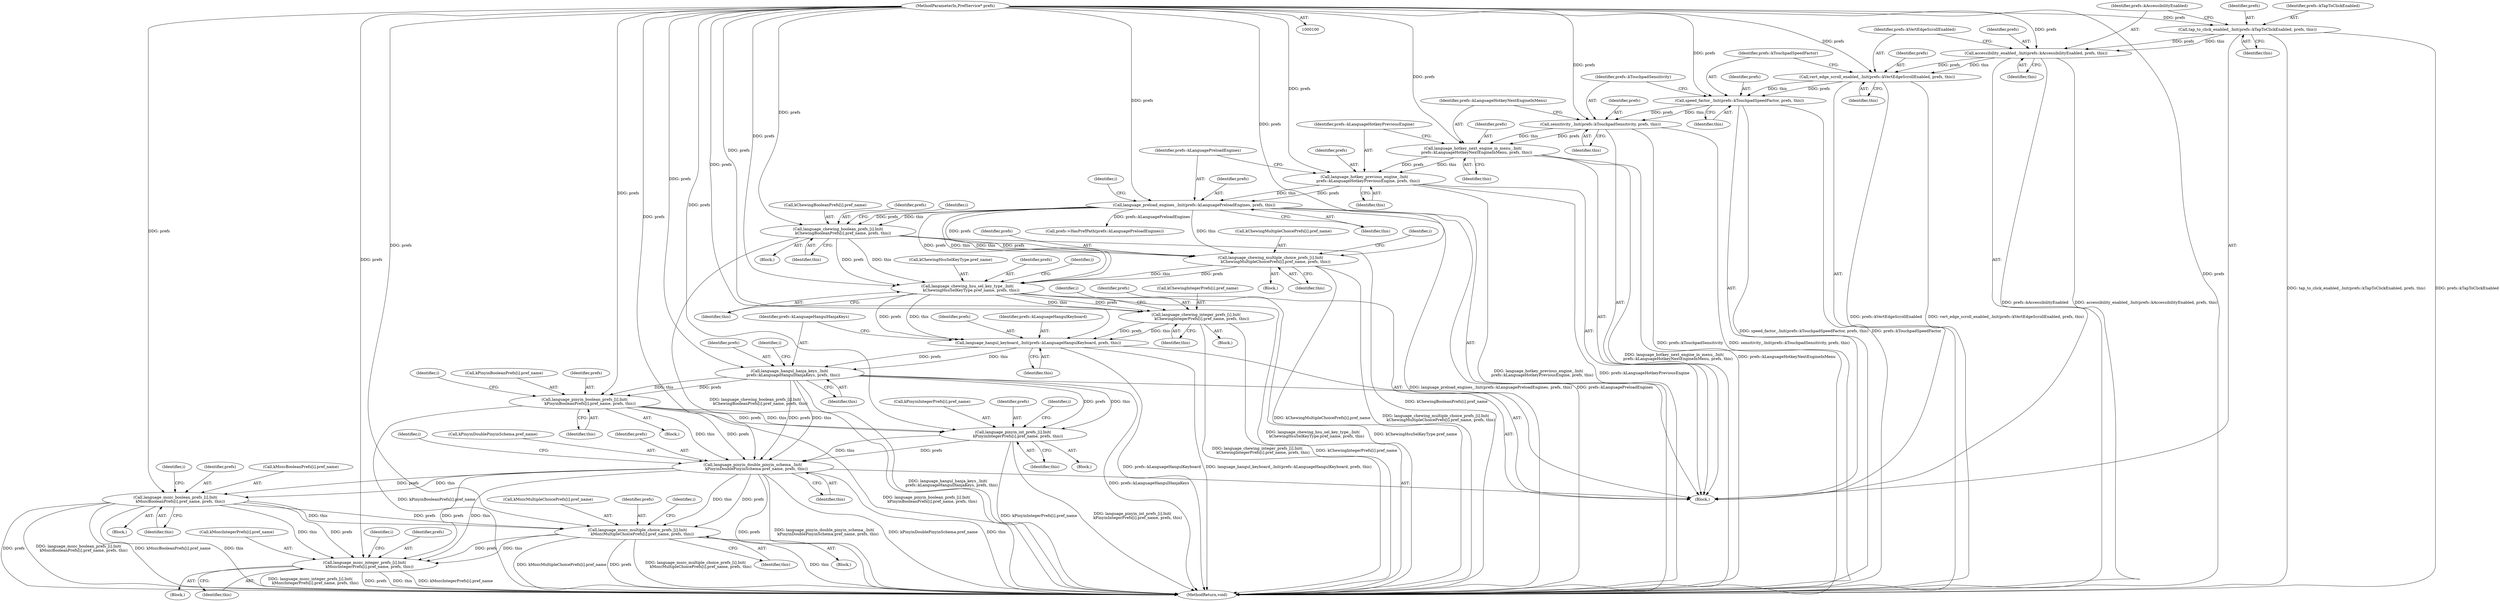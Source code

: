 digraph "0_Chrome_6e094094ed8b96e68b30e8628e8a169719edda27@array" {
"1000280" [label="(Call,language_mozc_multiple_choice_prefs_[i].Init(\n        kMozcMultipleChoicePrefs[i].pref_name, prefs, this))"];
"1000244" [label="(Call,language_pinyin_double_pinyin_schema_.Init(\n      kPinyinDoublePinyinSchema.pref_name, prefs, this))"];
"1000217" [label="(Call,language_pinyin_boolean_prefs_[i].Init(\n         kPinyinBooleanPrefs[i].pref_name, prefs, this))"];
"1000202" [label="(Call,language_hangul_hanja_keys_.Init(\n      prefs::kLanguageHangulHanjaKeys, prefs, this))"];
"1000198" [label="(Call,language_hangul_keyboard_.Init(prefs::kLanguageHangulKeyboard, prefs, this))"];
"1000173" [label="(Call,language_chewing_hsu_sel_key_type_.Init(\n      kChewingHsuSelKeyType.pref_name, prefs, this))"];
"1000146" [label="(Call,language_chewing_boolean_prefs_[i].Init(\n        kChewingBooleanPrefs[i].pref_name, prefs, this))"];
"1000131" [label="(Call,language_preload_engines_.Init(prefs::kLanguagePreloadEngines, prefs, this))"];
"1000127" [label="(Call,language_hotkey_previous_engine_.Init(\n      prefs::kLanguageHotkeyPreviousEngine, prefs, this))"];
"1000123" [label="(Call,language_hotkey_next_engine_in_menu_.Init(\n      prefs::kLanguageHotkeyNextEngineInMenu, prefs, this))"];
"1000119" [label="(Call,sensitivity_.Init(prefs::kTouchpadSensitivity, prefs, this))"];
"1000115" [label="(Call,speed_factor_.Init(prefs::kTouchpadSpeedFactor, prefs, this))"];
"1000111" [label="(Call,vert_edge_scroll_enabled_.Init(prefs::kVertEdgeScrollEnabled, prefs, this))"];
"1000107" [label="(Call,accessibility_enabled_.Init(prefs::kAccessibilityEnabled, prefs, this))"];
"1000103" [label="(Call,tap_to_click_enabled_.Init(prefs::kTapToClickEnabled, prefs, this))"];
"1000101" [label="(MethodParameterIn,PrefService* prefs)"];
"1000165" [label="(Call,language_chewing_multiple_choice_prefs_[i].Init(\n        kChewingMultipleChoicePrefs[i].pref_name, prefs, this))"];
"1000190" [label="(Call,language_chewing_integer_prefs_[i].Init(\n         kChewingIntegerPrefs[i].pref_name, prefs, this))"];
"1000236" [label="(Call,language_pinyin_int_prefs_[i].Init(\n        kPinyinIntegerPrefs[i].pref_name, prefs, this))"];
"1000261" [label="(Call,language_mozc_boolean_prefs_[i].Init(\n        kMozcBooleanPrefs[i].pref_name, prefs, this))"];
"1000299" [label="(Call,language_mozc_integer_prefs_[i].Init(\n        kMozcIntegerPrefs[i].pref_name, prefs, this))"];
"1000204" [label="(Identifier,prefs)"];
"1000191" [label="(Call,kChewingIntegerPrefs[i].pref_name)"];
"1000217" [label="(Call,language_pinyin_boolean_prefs_[i].Init(\n         kPinyinBooleanPrefs[i].pref_name, prefs, this))"];
"1000153" [label="(Identifier,this)"];
"1000297" [label="(Identifier,i)"];
"1000198" [label="(Call,language_hangul_keyboard_.Init(prefs::kLanguageHangulKeyboard, prefs, this))"];
"1000146" [label="(Call,language_chewing_boolean_prefs_[i].Init(\n        kChewingBooleanPrefs[i].pref_name, prefs, this))"];
"1000144" [label="(Identifier,i)"];
"1000145" [label="(Block,)"];
"1000347" [label="(MethodReturn,void)"];
"1000261" [label="(Call,language_mozc_boolean_prefs_[i].Init(\n        kMozcBooleanPrefs[i].pref_name, prefs, this))"];
"1000248" [label="(Identifier,prefs)"];
"1000190" [label="(Call,language_chewing_integer_prefs_[i].Init(\n         kChewingIntegerPrefs[i].pref_name, prefs, this))"];
"1000126" [label="(Identifier,this)"];
"1000119" [label="(Call,sensitivity_.Init(prefs::kTouchpadSensitivity, prefs, this))"];
"1000299" [label="(Call,language_mozc_integer_prefs_[i].Init(\n        kMozcIntegerPrefs[i].pref_name, prefs, this))"];
"1000147" [label="(Call,kChewingBooleanPrefs[i].pref_name)"];
"1000237" [label="(Call,kPinyinIntegerPrefs[i].pref_name)"];
"1000278" [label="(Identifier,i)"];
"1000121" [label="(Identifier,prefs)"];
"1000132" [label="(Identifier,prefs::kLanguagePreloadEngines)"];
"1000133" [label="(Identifier,prefs)"];
"1000102" [label="(Block,)"];
"1000165" [label="(Call,language_chewing_multiple_choice_prefs_[i].Init(\n        kChewingMultipleChoicePrefs[i].pref_name, prefs, this))"];
"1000244" [label="(Call,language_pinyin_double_pinyin_schema_.Init(\n      kPinyinDoublePinyinSchema.pref_name, prefs, this))"];
"1000202" [label="(Call,language_hangul_hanja_keys_.Init(\n      prefs::kLanguageHangulHanjaKeys, prefs, this))"];
"1000216" [label="(Block,)"];
"1000314" [label="(Call,prefs->HasPrefPath(prefs::kLanguagePreloadEngines))"];
"1000177" [label="(Identifier,prefs)"];
"1000306" [label="(Identifier,this)"];
"1000127" [label="(Call,language_hotkey_previous_engine_.Init(\n      prefs::kLanguageHotkeyPreviousEngine, prefs, this))"];
"1000224" [label="(Identifier,this)"];
"1000267" [label="(Identifier,prefs)"];
"1000188" [label="(Identifier,i)"];
"1000124" [label="(Identifier,prefs::kLanguageHotkeyNextEngineInMenu)"];
"1000199" [label="(Identifier,prefs::kLanguageHangulKeyboard)"];
"1000120" [label="(Identifier,prefs::kTouchpadSensitivity)"];
"1000242" [label="(Identifier,prefs)"];
"1000171" [label="(Identifier,prefs)"];
"1000215" [label="(Identifier,i)"];
"1000243" [label="(Identifier,this)"];
"1000101" [label="(MethodParameterIn,PrefService* prefs)"];
"1000305" [label="(Identifier,prefs)"];
"1000166" [label="(Call,kChewingMultipleChoicePrefs[i].pref_name)"];
"1000249" [label="(Identifier,this)"];
"1000174" [label="(Call,kChewingHsuSelKeyType.pref_name)"];
"1000196" [label="(Identifier,prefs)"];
"1000125" [label="(Identifier,prefs)"];
"1000253" [label="(Identifier,i)"];
"1000234" [label="(Identifier,i)"];
"1000182" [label="(Identifier,i)"];
"1000223" [label="(Identifier,prefs)"];
"1000218" [label="(Call,kPinyinBooleanPrefs[i].pref_name)"];
"1000122" [label="(Identifier,this)"];
"1000279" [label="(Block,)"];
"1000189" [label="(Block,)"];
"1000280" [label="(Call,language_mozc_multiple_choice_prefs_[i].Init(\n        kMozcMultipleChoicePrefs[i].pref_name, prefs, this))"];
"1000205" [label="(Identifier,this)"];
"1000129" [label="(Identifier,prefs)"];
"1000281" [label="(Call,kMozcMultipleChoicePrefs[i].pref_name)"];
"1000110" [label="(Identifier,this)"];
"1000109" [label="(Identifier,prefs)"];
"1000260" [label="(Block,)"];
"1000113" [label="(Identifier,prefs)"];
"1000117" [label="(Identifier,prefs)"];
"1000115" [label="(Call,speed_factor_.Init(prefs::kTouchpadSpeedFactor, prefs, this))"];
"1000128" [label="(Identifier,prefs::kLanguageHotkeyPreviousEngine)"];
"1000268" [label="(Identifier,this)"];
"1000235" [label="(Block,)"];
"1000105" [label="(Identifier,prefs)"];
"1000107" [label="(Call,accessibility_enabled_.Init(prefs::kAccessibilityEnabled, prefs, this))"];
"1000197" [label="(Identifier,this)"];
"1000164" [label="(Block,)"];
"1000138" [label="(Identifier,i)"];
"1000104" [label="(Identifier,prefs::kTapToClickEnabled)"];
"1000203" [label="(Identifier,prefs::kLanguageHangulHanjaKeys)"];
"1000286" [label="(Identifier,prefs)"];
"1000262" [label="(Call,kMozcBooleanPrefs[i].pref_name)"];
"1000201" [label="(Identifier,this)"];
"1000163" [label="(Identifier,i)"];
"1000173" [label="(Call,language_chewing_hsu_sel_key_type_.Init(\n      kChewingHsuSelKeyType.pref_name, prefs, this))"];
"1000245" [label="(Call,kPinyinDoublePinyinSchema.pref_name)"];
"1000236" [label="(Call,language_pinyin_int_prefs_[i].Init(\n        kPinyinIntegerPrefs[i].pref_name, prefs, this))"];
"1000123" [label="(Call,language_hotkey_next_engine_in_menu_.Init(\n      prefs::kLanguageHotkeyNextEngineInMenu, prefs, this))"];
"1000300" [label="(Call,kMozcIntegerPrefs[i].pref_name)"];
"1000114" [label="(Identifier,this)"];
"1000112" [label="(Identifier,prefs::kVertEdgeScrollEnabled)"];
"1000287" [label="(Identifier,this)"];
"1000298" [label="(Block,)"];
"1000200" [label="(Identifier,prefs)"];
"1000152" [label="(Identifier,prefs)"];
"1000209" [label="(Identifier,i)"];
"1000106" [label="(Identifier,this)"];
"1000103" [label="(Call,tap_to_click_enabled_.Init(prefs::kTapToClickEnabled, prefs, this))"];
"1000259" [label="(Identifier,i)"];
"1000178" [label="(Identifier,this)"];
"1000130" [label="(Identifier,this)"];
"1000108" [label="(Identifier,prefs::kAccessibilityEnabled)"];
"1000134" [label="(Identifier,this)"];
"1000116" [label="(Identifier,prefs::kTouchpadSpeedFactor)"];
"1000111" [label="(Call,vert_edge_scroll_enabled_.Init(prefs::kVertEdgeScrollEnabled, prefs, this))"];
"1000172" [label="(Identifier,this)"];
"1000118" [label="(Identifier,this)"];
"1000131" [label="(Call,language_preload_engines_.Init(prefs::kLanguagePreloadEngines, prefs, this))"];
"1000280" -> "1000279"  [label="AST: "];
"1000280" -> "1000287"  [label="CFG: "];
"1000281" -> "1000280"  [label="AST: "];
"1000286" -> "1000280"  [label="AST: "];
"1000287" -> "1000280"  [label="AST: "];
"1000278" -> "1000280"  [label="CFG: "];
"1000280" -> "1000347"  [label="DDG: prefs"];
"1000280" -> "1000347"  [label="DDG: language_mozc_multiple_choice_prefs_[i].Init(\n        kMozcMultipleChoicePrefs[i].pref_name, prefs, this)"];
"1000280" -> "1000347"  [label="DDG: this"];
"1000280" -> "1000347"  [label="DDG: kMozcMultipleChoicePrefs[i].pref_name"];
"1000244" -> "1000280"  [label="DDG: prefs"];
"1000244" -> "1000280"  [label="DDG: this"];
"1000261" -> "1000280"  [label="DDG: prefs"];
"1000261" -> "1000280"  [label="DDG: this"];
"1000101" -> "1000280"  [label="DDG: prefs"];
"1000280" -> "1000299"  [label="DDG: prefs"];
"1000280" -> "1000299"  [label="DDG: this"];
"1000244" -> "1000102"  [label="AST: "];
"1000244" -> "1000249"  [label="CFG: "];
"1000245" -> "1000244"  [label="AST: "];
"1000248" -> "1000244"  [label="AST: "];
"1000249" -> "1000244"  [label="AST: "];
"1000253" -> "1000244"  [label="CFG: "];
"1000244" -> "1000347"  [label="DDG: prefs"];
"1000244" -> "1000347"  [label="DDG: language_pinyin_double_pinyin_schema_.Init(\n      kPinyinDoublePinyinSchema.pref_name, prefs, this)"];
"1000244" -> "1000347"  [label="DDG: kPinyinDoublePinyinSchema.pref_name"];
"1000244" -> "1000347"  [label="DDG: this"];
"1000217" -> "1000244"  [label="DDG: prefs"];
"1000217" -> "1000244"  [label="DDG: this"];
"1000236" -> "1000244"  [label="DDG: prefs"];
"1000236" -> "1000244"  [label="DDG: this"];
"1000202" -> "1000244"  [label="DDG: prefs"];
"1000202" -> "1000244"  [label="DDG: this"];
"1000101" -> "1000244"  [label="DDG: prefs"];
"1000244" -> "1000261"  [label="DDG: prefs"];
"1000244" -> "1000261"  [label="DDG: this"];
"1000244" -> "1000299"  [label="DDG: prefs"];
"1000244" -> "1000299"  [label="DDG: this"];
"1000217" -> "1000216"  [label="AST: "];
"1000217" -> "1000224"  [label="CFG: "];
"1000218" -> "1000217"  [label="AST: "];
"1000223" -> "1000217"  [label="AST: "];
"1000224" -> "1000217"  [label="AST: "];
"1000215" -> "1000217"  [label="CFG: "];
"1000217" -> "1000347"  [label="DDG: language_pinyin_boolean_prefs_[i].Init(\n         kPinyinBooleanPrefs[i].pref_name, prefs, this)"];
"1000217" -> "1000347"  [label="DDG: kPinyinBooleanPrefs[i].pref_name"];
"1000202" -> "1000217"  [label="DDG: prefs"];
"1000202" -> "1000217"  [label="DDG: this"];
"1000101" -> "1000217"  [label="DDG: prefs"];
"1000217" -> "1000236"  [label="DDG: prefs"];
"1000217" -> "1000236"  [label="DDG: this"];
"1000202" -> "1000102"  [label="AST: "];
"1000202" -> "1000205"  [label="CFG: "];
"1000203" -> "1000202"  [label="AST: "];
"1000204" -> "1000202"  [label="AST: "];
"1000205" -> "1000202"  [label="AST: "];
"1000209" -> "1000202"  [label="CFG: "];
"1000202" -> "1000347"  [label="DDG: prefs::kLanguageHangulHanjaKeys"];
"1000202" -> "1000347"  [label="DDG: language_hangul_hanja_keys_.Init(\n      prefs::kLanguageHangulHanjaKeys, prefs, this)"];
"1000198" -> "1000202"  [label="DDG: prefs"];
"1000198" -> "1000202"  [label="DDG: this"];
"1000101" -> "1000202"  [label="DDG: prefs"];
"1000202" -> "1000236"  [label="DDG: prefs"];
"1000202" -> "1000236"  [label="DDG: this"];
"1000198" -> "1000102"  [label="AST: "];
"1000198" -> "1000201"  [label="CFG: "];
"1000199" -> "1000198"  [label="AST: "];
"1000200" -> "1000198"  [label="AST: "];
"1000201" -> "1000198"  [label="AST: "];
"1000203" -> "1000198"  [label="CFG: "];
"1000198" -> "1000347"  [label="DDG: prefs::kLanguageHangulKeyboard"];
"1000198" -> "1000347"  [label="DDG: language_hangul_keyboard_.Init(prefs::kLanguageHangulKeyboard, prefs, this)"];
"1000173" -> "1000198"  [label="DDG: prefs"];
"1000173" -> "1000198"  [label="DDG: this"];
"1000190" -> "1000198"  [label="DDG: prefs"];
"1000190" -> "1000198"  [label="DDG: this"];
"1000101" -> "1000198"  [label="DDG: prefs"];
"1000173" -> "1000102"  [label="AST: "];
"1000173" -> "1000178"  [label="CFG: "];
"1000174" -> "1000173"  [label="AST: "];
"1000177" -> "1000173"  [label="AST: "];
"1000178" -> "1000173"  [label="AST: "];
"1000182" -> "1000173"  [label="CFG: "];
"1000173" -> "1000347"  [label="DDG: language_chewing_hsu_sel_key_type_.Init(\n      kChewingHsuSelKeyType.pref_name, prefs, this)"];
"1000173" -> "1000347"  [label="DDG: kChewingHsuSelKeyType.pref_name"];
"1000146" -> "1000173"  [label="DDG: prefs"];
"1000146" -> "1000173"  [label="DDG: this"];
"1000131" -> "1000173"  [label="DDG: prefs"];
"1000131" -> "1000173"  [label="DDG: this"];
"1000165" -> "1000173"  [label="DDG: prefs"];
"1000165" -> "1000173"  [label="DDG: this"];
"1000101" -> "1000173"  [label="DDG: prefs"];
"1000173" -> "1000190"  [label="DDG: prefs"];
"1000173" -> "1000190"  [label="DDG: this"];
"1000146" -> "1000145"  [label="AST: "];
"1000146" -> "1000153"  [label="CFG: "];
"1000147" -> "1000146"  [label="AST: "];
"1000152" -> "1000146"  [label="AST: "];
"1000153" -> "1000146"  [label="AST: "];
"1000144" -> "1000146"  [label="CFG: "];
"1000146" -> "1000347"  [label="DDG: language_chewing_boolean_prefs_[i].Init(\n        kChewingBooleanPrefs[i].pref_name, prefs, this)"];
"1000146" -> "1000347"  [label="DDG: kChewingBooleanPrefs[i].pref_name"];
"1000131" -> "1000146"  [label="DDG: prefs"];
"1000131" -> "1000146"  [label="DDG: this"];
"1000101" -> "1000146"  [label="DDG: prefs"];
"1000146" -> "1000165"  [label="DDG: prefs"];
"1000146" -> "1000165"  [label="DDG: this"];
"1000131" -> "1000102"  [label="AST: "];
"1000131" -> "1000134"  [label="CFG: "];
"1000132" -> "1000131"  [label="AST: "];
"1000133" -> "1000131"  [label="AST: "];
"1000134" -> "1000131"  [label="AST: "];
"1000138" -> "1000131"  [label="CFG: "];
"1000131" -> "1000347"  [label="DDG: prefs::kLanguagePreloadEngines"];
"1000131" -> "1000347"  [label="DDG: language_preload_engines_.Init(prefs::kLanguagePreloadEngines, prefs, this)"];
"1000127" -> "1000131"  [label="DDG: prefs"];
"1000127" -> "1000131"  [label="DDG: this"];
"1000101" -> "1000131"  [label="DDG: prefs"];
"1000131" -> "1000165"  [label="DDG: prefs"];
"1000131" -> "1000165"  [label="DDG: this"];
"1000131" -> "1000314"  [label="DDG: prefs::kLanguagePreloadEngines"];
"1000127" -> "1000102"  [label="AST: "];
"1000127" -> "1000130"  [label="CFG: "];
"1000128" -> "1000127"  [label="AST: "];
"1000129" -> "1000127"  [label="AST: "];
"1000130" -> "1000127"  [label="AST: "];
"1000132" -> "1000127"  [label="CFG: "];
"1000127" -> "1000347"  [label="DDG: language_hotkey_previous_engine_.Init(\n      prefs::kLanguageHotkeyPreviousEngine, prefs, this)"];
"1000127" -> "1000347"  [label="DDG: prefs::kLanguageHotkeyPreviousEngine"];
"1000123" -> "1000127"  [label="DDG: prefs"];
"1000123" -> "1000127"  [label="DDG: this"];
"1000101" -> "1000127"  [label="DDG: prefs"];
"1000123" -> "1000102"  [label="AST: "];
"1000123" -> "1000126"  [label="CFG: "];
"1000124" -> "1000123"  [label="AST: "];
"1000125" -> "1000123"  [label="AST: "];
"1000126" -> "1000123"  [label="AST: "];
"1000128" -> "1000123"  [label="CFG: "];
"1000123" -> "1000347"  [label="DDG: language_hotkey_next_engine_in_menu_.Init(\n      prefs::kLanguageHotkeyNextEngineInMenu, prefs, this)"];
"1000123" -> "1000347"  [label="DDG: prefs::kLanguageHotkeyNextEngineInMenu"];
"1000119" -> "1000123"  [label="DDG: prefs"];
"1000119" -> "1000123"  [label="DDG: this"];
"1000101" -> "1000123"  [label="DDG: prefs"];
"1000119" -> "1000102"  [label="AST: "];
"1000119" -> "1000122"  [label="CFG: "];
"1000120" -> "1000119"  [label="AST: "];
"1000121" -> "1000119"  [label="AST: "];
"1000122" -> "1000119"  [label="AST: "];
"1000124" -> "1000119"  [label="CFG: "];
"1000119" -> "1000347"  [label="DDG: prefs::kTouchpadSensitivity"];
"1000119" -> "1000347"  [label="DDG: sensitivity_.Init(prefs::kTouchpadSensitivity, prefs, this)"];
"1000115" -> "1000119"  [label="DDG: prefs"];
"1000115" -> "1000119"  [label="DDG: this"];
"1000101" -> "1000119"  [label="DDG: prefs"];
"1000115" -> "1000102"  [label="AST: "];
"1000115" -> "1000118"  [label="CFG: "];
"1000116" -> "1000115"  [label="AST: "];
"1000117" -> "1000115"  [label="AST: "];
"1000118" -> "1000115"  [label="AST: "];
"1000120" -> "1000115"  [label="CFG: "];
"1000115" -> "1000347"  [label="DDG: speed_factor_.Init(prefs::kTouchpadSpeedFactor, prefs, this)"];
"1000115" -> "1000347"  [label="DDG: prefs::kTouchpadSpeedFactor"];
"1000111" -> "1000115"  [label="DDG: prefs"];
"1000111" -> "1000115"  [label="DDG: this"];
"1000101" -> "1000115"  [label="DDG: prefs"];
"1000111" -> "1000102"  [label="AST: "];
"1000111" -> "1000114"  [label="CFG: "];
"1000112" -> "1000111"  [label="AST: "];
"1000113" -> "1000111"  [label="AST: "];
"1000114" -> "1000111"  [label="AST: "];
"1000116" -> "1000111"  [label="CFG: "];
"1000111" -> "1000347"  [label="DDG: prefs::kVertEdgeScrollEnabled"];
"1000111" -> "1000347"  [label="DDG: vert_edge_scroll_enabled_.Init(prefs::kVertEdgeScrollEnabled, prefs, this)"];
"1000107" -> "1000111"  [label="DDG: prefs"];
"1000107" -> "1000111"  [label="DDG: this"];
"1000101" -> "1000111"  [label="DDG: prefs"];
"1000107" -> "1000102"  [label="AST: "];
"1000107" -> "1000110"  [label="CFG: "];
"1000108" -> "1000107"  [label="AST: "];
"1000109" -> "1000107"  [label="AST: "];
"1000110" -> "1000107"  [label="AST: "];
"1000112" -> "1000107"  [label="CFG: "];
"1000107" -> "1000347"  [label="DDG: prefs::kAccessibilityEnabled"];
"1000107" -> "1000347"  [label="DDG: accessibility_enabled_.Init(prefs::kAccessibilityEnabled, prefs, this)"];
"1000103" -> "1000107"  [label="DDG: prefs"];
"1000103" -> "1000107"  [label="DDG: this"];
"1000101" -> "1000107"  [label="DDG: prefs"];
"1000103" -> "1000102"  [label="AST: "];
"1000103" -> "1000106"  [label="CFG: "];
"1000104" -> "1000103"  [label="AST: "];
"1000105" -> "1000103"  [label="AST: "];
"1000106" -> "1000103"  [label="AST: "];
"1000108" -> "1000103"  [label="CFG: "];
"1000103" -> "1000347"  [label="DDG: prefs::kTapToClickEnabled"];
"1000103" -> "1000347"  [label="DDG: tap_to_click_enabled_.Init(prefs::kTapToClickEnabled, prefs, this)"];
"1000101" -> "1000103"  [label="DDG: prefs"];
"1000101" -> "1000100"  [label="AST: "];
"1000101" -> "1000347"  [label="DDG: prefs"];
"1000101" -> "1000165"  [label="DDG: prefs"];
"1000101" -> "1000190"  [label="DDG: prefs"];
"1000101" -> "1000236"  [label="DDG: prefs"];
"1000101" -> "1000261"  [label="DDG: prefs"];
"1000101" -> "1000299"  [label="DDG: prefs"];
"1000165" -> "1000164"  [label="AST: "];
"1000165" -> "1000172"  [label="CFG: "];
"1000166" -> "1000165"  [label="AST: "];
"1000171" -> "1000165"  [label="AST: "];
"1000172" -> "1000165"  [label="AST: "];
"1000163" -> "1000165"  [label="CFG: "];
"1000165" -> "1000347"  [label="DDG: kChewingMultipleChoicePrefs[i].pref_name"];
"1000165" -> "1000347"  [label="DDG: language_chewing_multiple_choice_prefs_[i].Init(\n        kChewingMultipleChoicePrefs[i].pref_name, prefs, this)"];
"1000190" -> "1000189"  [label="AST: "];
"1000190" -> "1000197"  [label="CFG: "];
"1000191" -> "1000190"  [label="AST: "];
"1000196" -> "1000190"  [label="AST: "];
"1000197" -> "1000190"  [label="AST: "];
"1000188" -> "1000190"  [label="CFG: "];
"1000190" -> "1000347"  [label="DDG: language_chewing_integer_prefs_[i].Init(\n         kChewingIntegerPrefs[i].pref_name, prefs, this)"];
"1000190" -> "1000347"  [label="DDG: kChewingIntegerPrefs[i].pref_name"];
"1000236" -> "1000235"  [label="AST: "];
"1000236" -> "1000243"  [label="CFG: "];
"1000237" -> "1000236"  [label="AST: "];
"1000242" -> "1000236"  [label="AST: "];
"1000243" -> "1000236"  [label="AST: "];
"1000234" -> "1000236"  [label="CFG: "];
"1000236" -> "1000347"  [label="DDG: kPinyinIntegerPrefs[i].pref_name"];
"1000236" -> "1000347"  [label="DDG: language_pinyin_int_prefs_[i].Init(\n        kPinyinIntegerPrefs[i].pref_name, prefs, this)"];
"1000261" -> "1000260"  [label="AST: "];
"1000261" -> "1000268"  [label="CFG: "];
"1000262" -> "1000261"  [label="AST: "];
"1000267" -> "1000261"  [label="AST: "];
"1000268" -> "1000261"  [label="AST: "];
"1000259" -> "1000261"  [label="CFG: "];
"1000261" -> "1000347"  [label="DDG: kMozcBooleanPrefs[i].pref_name"];
"1000261" -> "1000347"  [label="DDG: this"];
"1000261" -> "1000347"  [label="DDG: prefs"];
"1000261" -> "1000347"  [label="DDG: language_mozc_boolean_prefs_[i].Init(\n        kMozcBooleanPrefs[i].pref_name, prefs, this)"];
"1000261" -> "1000299"  [label="DDG: prefs"];
"1000261" -> "1000299"  [label="DDG: this"];
"1000299" -> "1000298"  [label="AST: "];
"1000299" -> "1000306"  [label="CFG: "];
"1000300" -> "1000299"  [label="AST: "];
"1000305" -> "1000299"  [label="AST: "];
"1000306" -> "1000299"  [label="AST: "];
"1000297" -> "1000299"  [label="CFG: "];
"1000299" -> "1000347"  [label="DDG: language_mozc_integer_prefs_[i].Init(\n        kMozcIntegerPrefs[i].pref_name, prefs, this)"];
"1000299" -> "1000347"  [label="DDG: prefs"];
"1000299" -> "1000347"  [label="DDG: this"];
"1000299" -> "1000347"  [label="DDG: kMozcIntegerPrefs[i].pref_name"];
}
